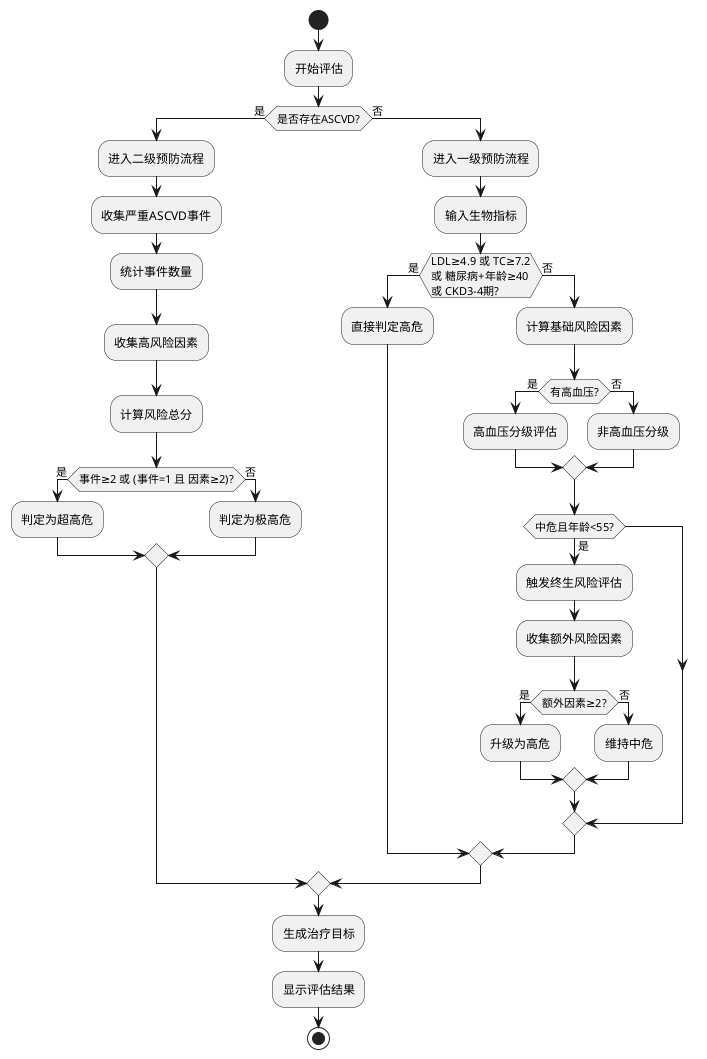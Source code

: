 @startuml AssessmentFlow
start
:开始评估;
if (是否存在ASCVD?) then (是)
  :进入二级预防流程;
  :收集严重ASCVD事件;
  :统计事件数量;
  :收集高风险因素;
  :计算风险总分;
  if (事件≥2 或 (事件=1 且 因素≥2)?) then (是)
    :判定为超高危;
  else (否)
    :判定为极高危;
  endif
else (否)
  :进入一级预防流程;
  :输入生物指标;
  if (LDL≥4.9 或 TC≥7.2\n或 糖尿病+年龄≥40\n或 CKD3-4期?) then (是)
    :直接判定高危;
  else (否)
    :计算基础风险因素;
    if (有高血压?) then (是)
      :高血压分级评估;
    else (否)
      :非高血压分级;
    endif
    if (中危且年龄<55?) then (是)
      :触发终生风险评估;
      :收集额外风险因素;
      if (额外因素≥2?) then (是)
        :升级为高危;
      else (否)
        :维持中危;
      endif
    endif
  endif
endif
:生成治疗目标;
:显示评估结果;
stop
@enduml 
